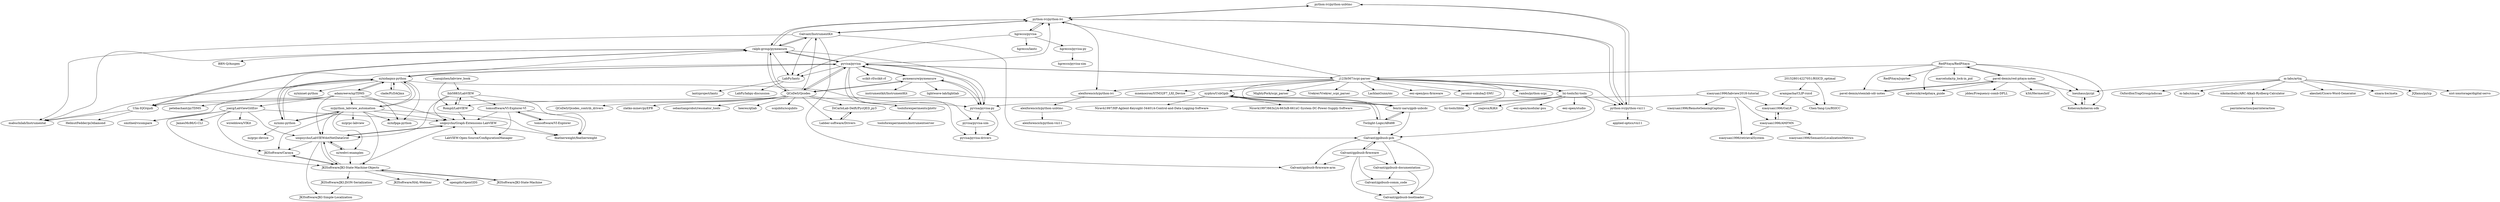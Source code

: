 digraph G {
"python-ivi/python-usbtmc" -> "python-ivi/python-ivi"
"python-ivi/python-usbtmc" -> "python-ivi/python-vxi11"
"pymeasure/pymeasure" -> "pyvisa/pyvisa"
"pymeasure/pymeasure" -> "pyvisa/pyvisa-py"
"pymeasure/pymeasure" -> "QCoDeS/Qcodes"
"pymeasure/pymeasure" -> "instrumentkit/InstrumentKit"
"pymeasure/pymeasure" -> "lightwave-lab/lightlab"
"pyvisa/pyvisa" -> "pyvisa/pyvisa-py"
"pyvisa/pyvisa" -> "pymeasure/pymeasure"
"pyvisa/pyvisa" -> "ralph-group/pymeasure"
"pyvisa/pyvisa" -> "pyvisa/pyvisa-sim"
"pyvisa/pyvisa" -> "python-ivi/python-ivi"
"pyvisa/pyvisa" -> "QCoDeS/Qcodes"
"pyvisa/pyvisa" -> "pyvisa/pyvisa-drivers"
"pyvisa/pyvisa" -> "ni/nidaqmx-python"
"pyvisa/pyvisa" -> "scikit-rf/scikit-rf" ["e"=1]
"pyvisa/pyvisa" -> "ni/nimi-python"
"pyvisa/pyvisa" -> "j123b567/scpi-parser"
"pyvisa/pyvisa" -> "LabPy/lantz"
"RedPitaya/RedPitaya" -> "pavel-demin/red-pitaya-notes"
"RedPitaya/RedPitaya" -> "lneuhaus/pyrpl"
"RedPitaya/RedPitaya" -> "Koheron/koheron-sdk"
"RedPitaya/RedPitaya" -> "apotocnik/redpitaya_guide"
"RedPitaya/RedPitaya" -> "RedPitaya/jupyter"
"RedPitaya/RedPitaya" -> "pavel-demin/stemlab-sdr-notes"
"RedPitaya/RedPitaya" -> "marceluda/rp_lock-in_pid"
"RedPitaya/RedPitaya" -> "j123b567/scpi-parser"
"lxi-tools/lxi-tools" -> "lxi-tools/liblxi"
"lxi-tools/lxi-tools" -> "eez-open/studio" ["e"=1]
"lxi-tools/lxi-tools" -> "j123b567/scpi-parser"
"lxi-tools/lxi-tools" -> "yaqwsx/KiKit" ["e"=1]
"lxi-tools/lxi-tools" -> "Galvant/gpibusb-pcb"
"lxi-tools/lxi-tools" -> "python-ivi/python-vxi11"
"lxi-tools/lxi-tools" -> "eez-open/modular-psu" ["e"=1]
"lxi-tools/lxi-tools" -> "pyvisa/pyvisa-py"
"201528014227051/RSICD_optimal" -> "arampacha/CLIP-rsicd"
"201528014227051/RSICD_optimal" -> "Chen-Yang-Liu/RSICC"
"pavel-demin/red-pitaya-notes" -> "RedPitaya/RedPitaya"
"pavel-demin/red-pitaya-notes" -> "pavel-demin/stemlab-sdr-notes"
"pavel-demin/red-pitaya-notes" -> "Koheron/koheron-sdk"
"pavel-demin/red-pitaya-notes" -> "apotocnik/redpitaya_guide"
"pavel-demin/red-pitaya-notes" -> "lneuhaus/pyrpl"
"pavel-demin/red-pitaya-notes" -> "k3it/HermesIntf"
"pavel-demin/red-pitaya-notes" -> "jddes/Frequency-comb-DPLL"
"xiaoyuan1996/GaLR" -> "xiaoyuan1996/AMFMN"
"j123b567/scpi-parser" -> "MightyPork/scpi_parser"
"j123b567/scpi-parser" -> "Vrekrer/Vrekrer_scpi_parser"
"j123b567/scpi-parser" -> "LachlanGunn/oic"
"j123b567/scpi-parser" -> "lxi-tools/lxi-tools"
"j123b567/scpi-parser" -> "python-ivi/python-ivi"
"j123b567/scpi-parser" -> "lxi-tools/liblxi"
"j123b567/scpi-parser" -> "python-ivi/python-vxi11"
"j123b567/scpi-parser" -> "eez-open/psu-firmware" ["e"=1]
"j123b567/scpi-parser" -> "jaromir-sukuba/J-SMU" ["e"=1]
"j123b567/scpi-parser" -> "fenrir-naru/gpib-usbcdc"
"j123b567/scpi-parser" -> "rambo/python-scpi"
"j123b567/scpi-parser" -> "pyvisa/pyvisa"
"j123b567/scpi-parser" -> "alexforencich/python-ivi"
"j123b567/scpi-parser" -> "xyphro/UsbGpib"
"j123b567/scpi-parser" -> "mnemocron/STM32F7_LXI_Device"
"xiaoyuan1996/labview2018-tutorial" -> "Rompil/LabVIEW"
"xiaoyuan1996/labview2018-tutorial" -> "xiaoyuan1996/GaLR"
"xiaoyuan1996/labview2018-tutorial" -> "xiaoyuan1996/AMFMN"
"xiaoyuan1996/labview2018-tutorial" -> "xiaoyuan1996/RemoteSensingCaptions"
"xiaoyuan1996/labview2018-tutorial" -> "xiaoyuan1996/retrievalSystem"
"ruanqizhen/labview_book" -> "Rompil/LabVIEW"
"ruanqizhen/labview_book" -> "lhb5883/LabVIEW"
"python-ivi/python-ivi" -> "python-ivi/python-vxi11"
"python-ivi/python-ivi" -> "python-ivi/python-usbtmc"
"python-ivi/python-ivi" -> "alexforencich/python-ivi"
"python-ivi/python-ivi" -> "ralph-group/pymeasure"
"python-ivi/python-ivi" -> "hgrecco/pyvisa"
"python-ivi/python-ivi" -> "Galvant/InstrumentKit"
"joerg/LabViewGitEnv" -> "wireddown/VIKit"
"joerg/LabViewGitEnv" -> "smithed/vicompare"
"joerg/LabViewGitEnv" -> "unipsycho/Graph-Extensions-LabVIEW"
"joerg/LabViewGitEnv" -> "JKISoftware/Caraya"
"joerg/LabViewGitEnv" -> "JamesMc86/G-CLI"
"joerg/LabViewGitEnv" -> "unipsycho/LabVIEWdotNetDataGrid"
"joerg/LabViewGitEnv" -> "JKISoftware/JKI-State-Machine-Objects"
"m-labs/artiq" -> "sinara-hw/meta"
"m-labs/artiq" -> "JQIamo/pylcp"
"m-labs/artiq" -> "lneuhaus/pyrpl"
"m-labs/artiq" -> "nist-ionstorage/digital-servo"
"m-labs/artiq" -> "OxfordIonTrapGroup/ndscan"
"m-labs/artiq" -> "m-labs/sinara"
"m-labs/artiq" -> "nikolasibalic/ARC-Alkali-Rydberg-Calculator"
"m-labs/artiq" -> "akeshet/Cicero-Word-Generator"
"Rompil/LabVIEW" -> "lhb5883/LabVIEW"
"Rompil/LabVIEW" -> "unipsycho/Graph-Extensions-LabVIEW"
"lhb5883/LabVIEW" -> "unipsycho/Graph-Extensions-LabVIEW"
"lhb5883/LabVIEW" -> "Rompil/LabVIEW"
"lhb5883/LabVIEW" -> "tomsoftware/VI-Explorer-VI"
"lhb5883/LabVIEW" -> "featherweight/featherweight"
"lhb5883/LabVIEW" -> "unipsycho/LabVIEWdotNetDataGrid"
"tomsoftware/VI-Explorer-VI" -> "tomsoftware/VI-Explorer"
"tomsoftware/VI-Explorer-VI" -> "LabVIEW-Open-Source/ConfigurationManager"
"tomsoftware/VI-Explorer-VI" -> "featherweight/featherweight"
"tomsoftware/VI-Explorer-VI" -> "unipsycho/Graph-Extensions-LabVIEW"
"unipsycho/Graph-Extensions-LabVIEW" -> "unipsycho/LabVIEWdotNetDataGrid"
"unipsycho/Graph-Extensions-LabVIEW" -> "LabVIEW-Open-Source/ConfigurationManager"
"unipsycho/Graph-Extensions-LabVIEW" -> "featherweight/featherweight"
"unipsycho/LabVIEWdotNetDataGrid" -> "unipsycho/Graph-Extensions-LabVIEW"
"unipsycho/LabVIEWdotNetDataGrid" -> "JKISoftware/JKI-State-Machine-Objects"
"unipsycho/LabVIEWdotNetDataGrid" -> "JKISoftware/Caraya"
"unipsycho/LabVIEWdotNetDataGrid" -> "ni/webvi-examples"
"unipsycho/LabVIEWdotNetDataGrid" -> "JKISoftware/JKI-Simple-Localization"
"pyvisa/pyvisa-py" -> "pyvisa/pyvisa"
"pyvisa/pyvisa-py" -> "pyvisa/pyvisa-sim"
"pyvisa/pyvisa-py" -> "pyvisa/pyvisa-drivers"
"pyvisa/pyvisa-py" -> "pymeasure/pymeasure"
"QCoDeS/Qcodes" -> "QCoDeS/Qcodes_contrib_drivers"
"QCoDeS/Qcodes" -> "DiCarloLab-Delft/PycQED_py3"
"QCoDeS/Qcodes" -> "Labber-software/Drivers"
"QCoDeS/Qcodes" -> "ralph-group/pymeasure"
"QCoDeS/Qcodes" -> "zlatko-minev/pyEPR" ["e"=1]
"QCoDeS/Qcodes" -> "toolsforexperiments/plottr"
"QCoDeS/Qcodes" -> "pymeasure/pymeasure"
"QCoDeS/Qcodes" -> "sebastianprobst/resonator_tools"
"QCoDeS/Qcodes" -> "heeres/qtlab"
"QCoDeS/Qcodes" -> "pyvisa/pyvisa"
"QCoDeS/Qcodes" -> "scqubits/scqubits" ["e"=1]
"QCoDeS/Qcodes" -> "Galvant/InstrumentKit"
"QCoDeS/Qcodes" -> "Ulm-IQO/qudi"
"ni/nidaqmx-python" -> "ni/nimi-python"
"ni/nidaqmx-python" -> "clade/PyDAQmx"
"ni/nidaqmx-python" -> "ni/python_labview_automation"
"ni/nidaqmx-python" -> "ni/nifpga-python"
"ni/nidaqmx-python" -> "mabuchilab/Instrumental"
"ni/nidaqmx-python" -> "ralph-group/pymeasure"
"ni/nidaqmx-python" -> "adamreeve/npTDMS"
"ni/nidaqmx-python" -> "ni/nixnet-python"
"ni/nidaqmx-python" -> "pyvisa/pyvisa"
"ni/nidaqmx-python" -> "pyvisa/pyvisa-py"
"ni/nidaqmx-python" -> "Ulm-IQO/qudi"
"Twilight-Logic/AR488" -> "xyphro/UsbGpib"
"Twilight-Logic/AR488" -> "fenrir-naru/gpib-usbcdc"
"Twilight-Logic/AR488" -> "Galvant/gpibusb-pcb"
"JKISoftware/JKI-State-Machine" -> "JKISoftware/JKI-State-Machine-Objects"
"Ulm-IQO/qudi" -> "mabuchilab/Instrumental"
"Ulm-IQO/qudi" -> "ralph-group/pymeasure"
"Ulm-IQO/qudi" -> "HelmutFedder/pi3diamond"
"JKISoftware/JKI-JSON-Serialization" -> "JKISoftware/JKI-Simple-Localization"
"JKISoftware/JKI-State-Machine-Objects" -> "unipsycho/LabVIEWdotNetDataGrid"
"JKISoftware/JKI-State-Machine-Objects" -> "JKISoftware/JKI-State-Machine"
"JKISoftware/JKI-State-Machine-Objects" -> "JKISoftware/Caraya"
"JKISoftware/JKI-State-Machine-Objects" -> "JKISoftware/HAL-Webinar"
"JKISoftware/JKI-State-Machine-Objects" -> "opengds/OpenGDS"
"JKISoftware/JKI-State-Machine-Objects" -> "JKISoftware/JKI-JSON-Serialization"
"JKISoftware/JKI-State-Machine-Objects" -> "unipsycho/Graph-Extensions-LabVIEW"
"arampacha/CLIP-rsicd" -> "Chen-Yang-Liu/RSICC"
"arampacha/CLIP-rsicd" -> "xiaoyuan1996/GaLR"
"pyvisa/pyvisa-sim" -> "pyvisa/pyvisa-drivers"
"adamreeve/npTDMS" -> "ni/python_labview_automation"
"adamreeve/npTDMS" -> "joerg/LabViewGitEnv"
"adamreeve/npTDMS" -> "unipsycho/Graph-Extensions-LabVIEW"
"adamreeve/npTDMS" -> "unipsycho/LabVIEWdotNetDataGrid"
"adamreeve/npTDMS" -> "smithed/vicompare"
"adamreeve/npTDMS" -> "ni/nidaqmx-python"
"adamreeve/npTDMS" -> "petebachant/pyTDMS"
"adamreeve/npTDMS" -> "ni/nifpga-python"
"xyphro/UsbGpib" -> "Twilight-Logic/AR488"
"xyphro/UsbGpib" -> "fenrir-naru/gpib-usbcdc"
"xyphro/UsbGpib" -> "Niravk1997/HP-Agilent-Keysight-34401A-Control-and-Data-Logging-Software"
"xyphro/UsbGpib" -> "Niravk1997/663x2A-663xB-661xC-System-DC-Power-Supply-Software"
"alexforencich/python-usbtmc" -> "alexforencich/python-vxi11"
"hgrecco/pyvisa" -> "hgrecco/pyvisa-py"
"hgrecco/pyvisa" -> "python-ivi/python-ivi"
"hgrecco/pyvisa" -> "LabPy/lantz"
"hgrecco/pyvisa" -> "hgrecco/lantz"
"ralph-group/pymeasure" -> "Galvant/InstrumentKit"
"ralph-group/pymeasure" -> "mabuchilab/Instrumental"
"ralph-group/pymeasure" -> "LabPy/lantz"
"ralph-group/pymeasure" -> "python-ivi/python-ivi"
"ralph-group/pymeasure" -> "pyvisa/pyvisa"
"ralph-group/pymeasure" -> "QCoDeS/Qcodes"
"ralph-group/pymeasure" -> "Ulm-IQO/qudi"
"ralph-group/pymeasure" -> "pyvisa/pyvisa-py"
"ralph-group/pymeasure" -> "BBN-Q/Auspex"
"python-ivi/python-vxi11" -> "python-ivi/python-ivi"
"python-ivi/python-vxi11" -> "python-ivi/python-usbtmc"
"python-ivi/python-vxi11" -> "applied-optics/vxi11"
"xiaoyuan1996/AMFMN" -> "xiaoyuan1996/GaLR"
"xiaoyuan1996/AMFMN" -> "xiaoyuan1996/retrievalSystem"
"xiaoyuan1996/AMFMN" -> "xiaoyuan1996/SemanticLocalizationMetrics"
"pavel-demin/stemlab-sdr-notes" -> "pavel-demin/red-pitaya-notes"
"clade/PyDAQmx" -> "ni/nidaqmx-python"
"ni/python_labview_automation" -> "featherweight/featherweight"
"ni/python_labview_automation" -> "ni/nidaqmx-python"
"ni/python_labview_automation" -> "unipsycho/LabVIEWdotNetDataGrid"
"ni/python_labview_automation" -> "ni/nimi-python"
"ni/python_labview_automation" -> "unipsycho/Graph-Extensions-LabVIEW"
"ni/python_labview_automation" -> "ni/nifpga-python"
"ni/python_labview_automation" -> "ni/webvi-examples"
"ni/python_labview_automation" -> "JKISoftware/Caraya"
"ni/python_labview_automation" -> "JKISoftware/JKI-State-Machine-Objects"
"ni/python_labview_automation" -> "ni/grpc-labview"
"ni/webvi-examples" -> "unipsycho/LabVIEWdotNetDataGrid"
"ni/webvi-examples" -> "JKISoftware/JKI-State-Machine-Objects"
"nikolasibalic/ARC-Alkali-Rydberg-Calculator" -> "pairinteraction/pairinteraction"
"ni/nimi-python" -> "ni/nidaqmx-python"
"ni/nimi-python" -> "ni/grpc-device"
"ni/nimi-python" -> "ni/python_labview_automation"
"DiCarloLab-Delft/PycQED_py3" -> "Labber-software/Drivers"
"toolsforexperiments/plottr" -> "toolsforexperiments/instrumentserver"
"LabPy/lantz" -> "LabPy/labpy-discussion"
"LabPy/lantz" -> "lantzproject/lantz"
"Galvant/InstrumentKit" -> "ralph-group/pymeasure"
"Galvant/InstrumentKit" -> "Galvant/gpibusb-firmware-arm"
"Galvant/InstrumentKit" -> "LabPy/lantz"
"Galvant/InstrumentKit" -> "python-ivi/python-ivi"
"Galvant/InstrumentKit" -> "Galvant/gpibusb-pcb"
"Galvant/InstrumentKit" -> "mabuchilab/Instrumental"
"Koheron/koheron-sdk" -> "lneuhaus/pyrpl"
"lneuhaus/pyrpl" -> "Koheron/koheron-sdk"
"alexforencich/python-ivi" -> "alexforencich/python-usbtmc"
"JKISoftware/Caraya" -> "JKISoftware/JKI-State-Machine-Objects"
"tomsoftware/VI-Explorer" -> "tomsoftware/VI-Explorer-VI"
"Galvant/gpibusb-pcb" -> "Galvant/gpibusb-firmware"
"Galvant/gpibusb-pcb" -> "Galvant/gpibusb-documentation"
"Galvant/gpibusb-pcb" -> "Galvant/gpibusb-bootloader"
"Galvant/gpibusb-pcb" -> "Galvant/gpibusb-firmware-arm"
"Galvant/gpibusb-documentation" -> "Galvant/gpibusb-bootloader"
"Galvant/gpibusb-documentation" -> "Galvant/gpibusb-comm_code"
"Galvant/gpibusb-firmware" -> "Galvant/gpibusb-documentation"
"Galvant/gpibusb-firmware" -> "Galvant/gpibusb-pcb"
"Galvant/gpibusb-firmware" -> "Galvant/gpibusb-bootloader"
"Galvant/gpibusb-firmware" -> "Galvant/gpibusb-comm_code"
"Galvant/gpibusb-firmware" -> "Galvant/gpibusb-firmware-arm"
"hgrecco/pyvisa-py" -> "hgrecco/pyvisa-sim"
"fenrir-naru/gpib-usbcdc" -> "xyphro/UsbGpib"
"fenrir-naru/gpib-usbcdc" -> "Galvant/gpibusb-pcb"
"fenrir-naru/gpib-usbcdc" -> "Twilight-Logic/AR488"
"Labber-software/Drivers" -> "DiCarloLab-Delft/PycQED_py3"
"Galvant/gpibusb-comm_code" -> "Galvant/gpibusb-bootloader"
"python-ivi/python-usbtmc" ["l"="-33.952,42.593"]
"python-ivi/python-ivi" ["l"="-33.956,42.573"]
"python-ivi/python-vxi11" ["l"="-33.973,42.588"]
"pymeasure/pymeasure" ["l"="-33.955,42.501"]
"pyvisa/pyvisa" ["l"="-33.947,42.532"]
"pyvisa/pyvisa-py" ["l"="-33.944,42.518"]
"QCoDeS/Qcodes" ["l"="-33.971,42.517"]
"instrumentkit/InstrumentKit" ["l"="-33.967,42.477"]
"lightwave-lab/lightlab" ["l"="-33.949,42.476"]
"ralph-group/pymeasure" ["l"="-33.937,42.544"]
"pyvisa/pyvisa-sim" ["l"="-33.932,42.506"]
"pyvisa/pyvisa-drivers" ["l"="-33.927,42.517"]
"ni/nidaqmx-python" ["l"="-33.889,42.513"]
"scikit-rf/scikit-rf" ["l"="-9.522,47.186"]
"ni/nimi-python" ["l"="-33.877,42.498"]
"j123b567/scpi-parser" ["l"="-34.012,42.583"]
"LabPy/lantz" ["l"="-33.923,42.562"]
"RedPitaya/RedPitaya" ["l"="-34.098,42.646"]
"pavel-demin/red-pitaya-notes" ["l"="-34.129,42.658"]
"lneuhaus/pyrpl" ["l"="-34.138,42.681"]
"Koheron/koheron-sdk" ["l"="-34.118,42.674"]
"apotocnik/redpitaya_guide" ["l"="-34.126,42.64"]
"RedPitaya/jupyter" ["l"="-34.078,42.657"]
"pavel-demin/stemlab-sdr-notes" ["l"="-34.106,42.664"]
"marceluda/rp_lock-in_pid" ["l"="-34.109,42.627"]
"lxi-tools/lxi-tools" ["l"="-33.995,42.561"]
"lxi-tools/liblxi" ["l"="-33.994,42.579"]
"eez-open/studio" ["l"="-23.875,-17.091"]
"yaqwsx/KiKit" ["l"="-33.893,41.858"]
"Galvant/gpibusb-pcb" ["l"="-34.026,42.547"]
"eez-open/modular-psu" ["l"="-23.84,-17.084"]
"201528014227051/RSICD_optimal" ["l"="-33.667,42.334"]
"arampacha/CLIP-rsicd" ["l"="-33.688,42.348"]
"Chen-Yang-Liu/RSICC" ["l"="-33.686,42.33"]
"k3it/HermesIntf" ["l"="-34.151,42.649"]
"jddes/Frequency-comb-DPLL" ["l"="-34.158,42.662"]
"xiaoyuan1996/GaLR" ["l"="-33.71,42.37"]
"xiaoyuan1996/AMFMN" ["l"="-33.725,42.377"]
"MightyPork/scpi_parser" ["l"="-34.039,42.587"]
"Vrekrer/Vrekrer_scpi_parser" ["l"="-34.044,42.601"]
"LachlanGunn/oic" ["l"="-34.008,42.609"]
"eez-open/psu-firmware" ["l"="-23.886,-17.111"]
"jaromir-sukuba/J-SMU" ["l"="-23.801,-17.052"]
"fenrir-naru/gpib-usbcdc" ["l"="-34.046,42.566"]
"rambo/python-scpi" ["l"="-34.027,42.61"]
"alexforencich/python-ivi" ["l"="-33.983,42.605"]
"xyphro/UsbGpib" ["l"="-34.066,42.573"]
"mnemocron/STM32F7_LXI_Device" ["l"="-34.023,42.597"]
"xiaoyuan1996/labview2018-tutorial" ["l"="-33.733,42.396"]
"Rompil/LabVIEW" ["l"="-33.771,42.433"]
"xiaoyuan1996/RemoteSensingCaptions" ["l"="-33.715,42.406"]
"xiaoyuan1996/retrievalSystem" ["l"="-33.709,42.389"]
"ruanqizhen/labview_book" ["l"="-33.79,42.421"]
"lhb5883/LabVIEW" ["l"="-33.791,42.449"]
"hgrecco/pyvisa" ["l"="-33.92,42.592"]
"Galvant/InstrumentKit" ["l"="-33.964,42.549"]
"joerg/LabViewGitEnv" ["l"="-33.793,42.508"]
"wireddown/VIKit" ["l"="-33.769,42.521"]
"smithed/vicompare" ["l"="-33.812,42.52"]
"unipsycho/Graph-Extensions-LabVIEW" ["l"="-33.796,42.473"]
"JKISoftware/Caraya" ["l"="-33.806,42.497"]
"JamesMc86/G-CLI" ["l"="-33.781,42.532"]
"unipsycho/LabVIEWdotNetDataGrid" ["l"="-33.802,42.484"]
"JKISoftware/JKI-State-Machine-Objects" ["l"="-33.785,42.491"]
"m-labs/artiq" ["l"="-34.179,42.719"]
"sinara-hw/meta" ["l"="-34.213,42.723"]
"JQIamo/pylcp" ["l"="-34.193,42.702"]
"nist-ionstorage/digital-servo" ["l"="-34.155,42.733"]
"OxfordIonTrapGroup/ndscan" ["l"="-34.175,42.734"]
"m-labs/sinara" ["l"="-34.202,42.712"]
"nikolasibalic/ARC-Alkali-Rydberg-Calculator" ["l"="-34.192,42.747"]
"akeshet/Cicero-Word-Generator" ["l"="-34.198,42.732"]
"tomsoftware/VI-Explorer-VI" ["l"="-33.774,42.456"]
"featherweight/featherweight" ["l"="-33.808,42.462"]
"tomsoftware/VI-Explorer" ["l"="-33.751,42.45"]
"LabVIEW-Open-Source/ConfigurationManager" ["l"="-33.769,42.467"]
"ni/webvi-examples" ["l"="-33.817,42.478"]
"JKISoftware/JKI-Simple-Localization" ["l"="-33.775,42.478"]
"QCoDeS/Qcodes_contrib_drivers" ["l"="-33.998,42.519"]
"DiCarloLab-Delft/PycQED_py3" ["l"="-34.008,42.496"]
"Labber-software/Drivers" ["l"="-34.008,42.508"]
"zlatko-minev/pyEPR" ["l"="16.132,38.609"]
"toolsforexperiments/plottr" ["l"="-33.992,42.486"]
"sebastianprobst/resonator_tools" ["l"="-33.979,42.494"]
"heeres/qtlab" ["l"="-33.989,42.504"]
"scqubits/scqubits" ["l"="16.136,38.636"]
"Ulm-IQO/qudi" ["l"="-33.916,42.528"]
"clade/PyDAQmx" ["l"="-33.895,42.488"]
"ni/python_labview_automation" ["l"="-33.838,42.489"]
"ni/nifpga-python" ["l"="-33.854,42.51"]
"mabuchilab/Instrumental" ["l"="-33.912,42.542"]
"adamreeve/npTDMS" ["l"="-33.833,42.505"]
"ni/nixnet-python" ["l"="-33.905,42.5"]
"Twilight-Logic/AR488" ["l"="-34.063,42.556"]
"JKISoftware/JKI-State-Machine" ["l"="-33.762,42.495"]
"HelmutFedder/pi3diamond" ["l"="-33.892,42.536"]
"JKISoftware/JKI-JSON-Serialization" ["l"="-33.759,42.482"]
"JKISoftware/HAL-Webinar" ["l"="-33.757,42.507"]
"opengds/OpenGDS" ["l"="-33.742,42.493"]
"petebachant/pyTDMS" ["l"="-33.85,42.498"]
"Niravk1997/HP-Agilent-Keysight-34401A-Control-and-Data-Logging-Software" ["l"="-34.097,42.569"]
"Niravk1997/663x2A-663xB-661xC-System-DC-Power-Supply-Software" ["l"="-34.087,42.582"]
"alexforencich/python-usbtmc" ["l"="-33.98,42.632"]
"alexforencich/python-vxi11" ["l"="-33.979,42.65"]
"hgrecco/pyvisa-py" ["l"="-33.889,42.61"]
"hgrecco/lantz" ["l"="-33.912,42.614"]
"BBN-Q/Auspex" ["l"="-33.94,42.56"]
"applied-optics/vxi11" ["l"="-33.961,42.613"]
"xiaoyuan1996/SemanticLocalizationMetrics" ["l"="-33.734,42.363"]
"ni/grpc-labview" ["l"="-33.846,42.464"]
"pairinteraction/pairinteraction" ["l"="-34.202,42.764"]
"ni/grpc-device" ["l"="-33.878,42.473"]
"toolsforexperiments/instrumentserver" ["l"="-34.003,42.473"]
"LabPy/labpy-discussion" ["l"="-33.908,42.573"]
"lantzproject/lantz" ["l"="-33.893,42.57"]
"Galvant/gpibusb-firmware-arm" ["l"="-34.006,42.54"]
"Galvant/gpibusb-firmware" ["l"="-34.034,42.533"]
"Galvant/gpibusb-documentation" ["l"="-34.052,42.535"]
"Galvant/gpibusb-bootloader" ["l"="-34.044,42.54"]
"Galvant/gpibusb-comm_code" ["l"="-34.051,42.525"]
"hgrecco/pyvisa-sim" ["l"="-33.873,42.622"]
}